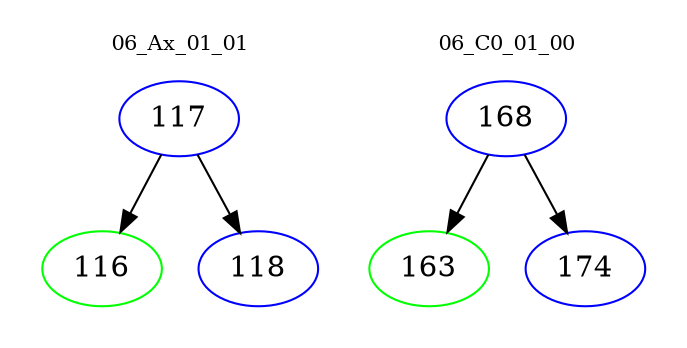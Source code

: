 digraph{
subgraph cluster_0 {
color = white
label = "06_Ax_01_01";
fontsize=10;
T0_117 [label="117", color="blue"]
T0_117 -> T0_116 [color="black"]
T0_116 [label="116", color="green"]
T0_117 -> T0_118 [color="black"]
T0_118 [label="118", color="blue"]
}
subgraph cluster_1 {
color = white
label = "06_C0_01_00";
fontsize=10;
T1_168 [label="168", color="blue"]
T1_168 -> T1_163 [color="black"]
T1_163 [label="163", color="green"]
T1_168 -> T1_174 [color="black"]
T1_174 [label="174", color="blue"]
}
}
